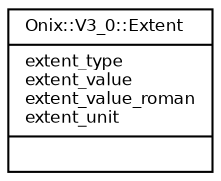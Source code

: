 digraph G {
  fontname = "Bitstream Vera Sans"
  fontsize = 8

  node [
    fontname = "Bitstream Vera Sans"
    fontsize = 8
    shape = "record"
  ]

  edge [
    fontname = "Bitstream Vera Sans"
    fontsize = 8
  ]

  Extent [
    label = "{Onix::V3_0::Extent\l|extent_type\lextent_value\lextent_value_roman\lextent_unit\l|\l}"
  ]




}
